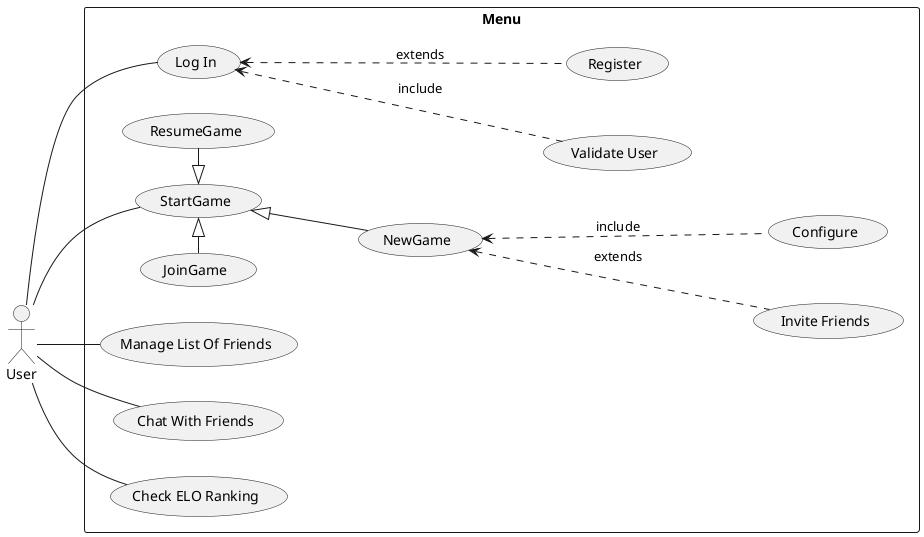 @startuml  UseCaseMenu
left to right direction
actor User
rectangle Menu {

User -left- (Log In)
User -- (StartGame)
User -- (Manage List Of Friends)
User -- (Chat With Friends)
User -- (Check ELO Ranking)

(StartGame) <|-right- (ResumeGame)
(StartGame) <|-left- (JoinGame)
(StartGame) <|-down- (NewGame)

(Invite Friends) .-up-> (NewGame) : extends
(Configure) .-up-> (NewGame) : include

(Validate User) .-up-> (Log In) : include
(Register) .-up-> (Log In) : extends

}
@enduml
